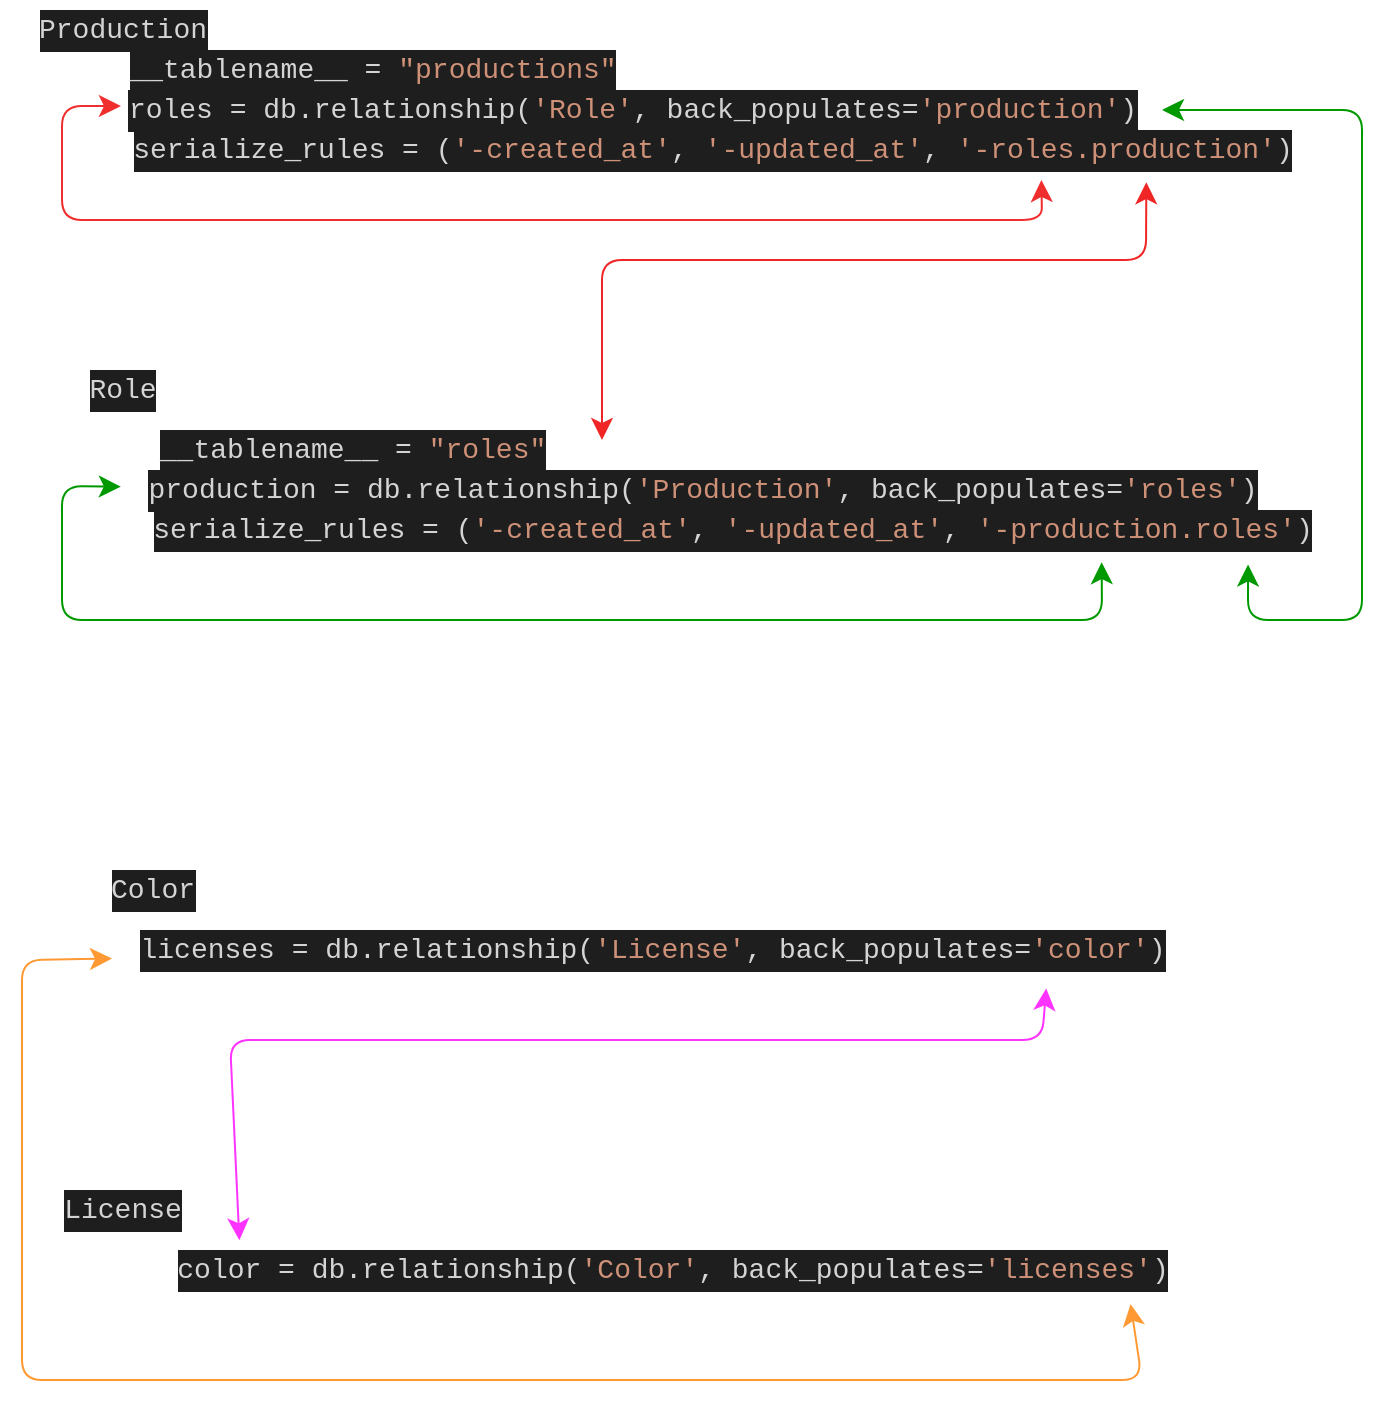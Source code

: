<mxfile>
    <diagram id="717gpFTgK5XZCm_36bYe" name="Page-1">
        <mxGraphModel dx="721" dy="362" grid="1" gridSize="10" guides="1" tooltips="1" connect="1" arrows="1" fold="1" page="1" pageScale="1" pageWidth="850" pageHeight="1100" math="0" shadow="0">
            <root>
                <mxCell id="0"/>
                <mxCell id="1" parent="0"/>
                <mxCell id="2" value="&lt;div style=&quot;color: rgb(212, 212, 212); background-color: rgb(30, 30, 30); font-family: Menlo, Monaco, &amp;quot;Courier New&amp;quot;, monospace; font-size: 14px; line-height: 21px;&quot;&gt;serialize_rules = (&lt;span style=&quot;color: #ce9178;&quot;&gt;'-created_at'&lt;/span&gt;, &lt;span style=&quot;color: #ce9178;&quot;&gt;'-updated_at'&lt;/span&gt;, &lt;span style=&quot;color: #ce9178;&quot;&gt;'-roles.production'&lt;/span&gt;)&lt;/div&gt;" style="text;html=1;align=center;verticalAlign=middle;resizable=0;points=[];autosize=1;strokeColor=none;fillColor=none;" parent="1" vertex="1">
                    <mxGeometry x="110" y="140" width="610" height="30" as="geometry"/>
                </mxCell>
                <mxCell id="3" value="&lt;div style=&quot;color: rgb(212, 212, 212); background-color: rgb(30, 30, 30); font-family: Menlo, Monaco, &amp;quot;Courier New&amp;quot;, monospace; font-size: 14px; line-height: 21px;&quot;&gt;serialize_rules = (&lt;span style=&quot;color: #ce9178;&quot;&gt;'-created_at'&lt;/span&gt;, &lt;span style=&quot;color: #ce9178;&quot;&gt;'-updated_at'&lt;/span&gt;, &lt;span style=&quot;color: #ce9178;&quot;&gt;'-production.roles'&lt;/span&gt;)&lt;/div&gt;" style="text;html=1;align=center;verticalAlign=middle;resizable=0;points=[];autosize=1;strokeColor=none;fillColor=none;" parent="1" vertex="1">
                    <mxGeometry x="120" y="330" width="610" height="30" as="geometry"/>
                </mxCell>
                <mxCell id="4" value="&lt;div style=&quot;color: rgb(212, 212, 212); background-color: rgb(30, 30, 30); font-family: Menlo, Monaco, &amp;quot;Courier New&amp;quot;, monospace; font-size: 14px; line-height: 21px;&quot;&gt;Production&lt;/div&gt;" style="text;html=1;align=center;verticalAlign=middle;resizable=0;points=[];autosize=1;strokeColor=none;fillColor=none;" parent="1" vertex="1">
                    <mxGeometry x="65" y="80" width="110" height="30" as="geometry"/>
                </mxCell>
                <mxCell id="5" value="&lt;div style=&quot;color: rgb(212, 212, 212); background-color: rgb(30, 30, 30); font-family: Menlo, Monaco, &amp;quot;Courier New&amp;quot;, monospace; font-size: 14px; line-height: 21px;&quot;&gt;&lt;div&gt;    roles = db.relationship(&lt;span style=&quot;color: #ce9178;&quot;&gt;'Role'&lt;/span&gt;, back_populates=&lt;span style=&quot;color: #ce9178;&quot;&gt;'production'&lt;/span&gt;)&lt;/div&gt;&lt;div&gt;&lt;/div&gt;&lt;/div&gt;" style="text;html=1;align=center;verticalAlign=middle;resizable=0;points=[];autosize=1;strokeColor=none;fillColor=none;" parent="1" vertex="1">
                    <mxGeometry x="110" y="120" width="530" height="30" as="geometry"/>
                </mxCell>
                <mxCell id="6" value="&lt;div style=&quot;color: rgb(212, 212, 212); background-color: rgb(30, 30, 30); font-family: Menlo, Monaco, &amp;quot;Courier New&amp;quot;, monospace; font-size: 14px; line-height: 21px;&quot;&gt;Role&lt;/div&gt;" style="text;html=1;align=center;verticalAlign=middle;resizable=0;points=[];autosize=1;strokeColor=none;fillColor=none;" parent="1" vertex="1">
                    <mxGeometry x="90" y="260" width="60" height="30" as="geometry"/>
                </mxCell>
                <mxCell id="7" value="&lt;div style=&quot;color: rgb(212, 212, 212); background-color: rgb(30, 30, 30); font-family: Menlo, Monaco, &amp;quot;Courier New&amp;quot;, monospace; font-size: 14px; line-height: 21px;&quot;&gt;&lt;div&gt;    production = db.relationship(&lt;span style=&quot;color: #ce9178;&quot;&gt;'Production'&lt;/span&gt;, back_populates=&lt;span style=&quot;color: #ce9178;&quot;&gt;'roles'&lt;/span&gt;)&lt;/div&gt;&lt;/div&gt;" style="text;html=1;align=center;verticalAlign=middle;resizable=0;points=[];autosize=1;strokeColor=none;fillColor=none;" parent="1" vertex="1">
                    <mxGeometry x="120" y="310" width="580" height="30" as="geometry"/>
                </mxCell>
                <mxCell id="8" value="&lt;div style=&quot;color: rgb(212, 212, 212); background-color: rgb(30, 30, 30); font-family: Menlo, Monaco, &amp;quot;Courier New&amp;quot;, monospace; font-size: 14px; line-height: 21px;&quot;&gt;&lt;div&gt;    __tablename__ = &lt;span style=&quot;color: #ce9178;&quot;&gt;&quot;productions&quot;&lt;/span&gt;&lt;/div&gt;&lt;/div&gt;" style="text;html=1;align=center;verticalAlign=middle;resizable=0;points=[];autosize=1;strokeColor=none;fillColor=none;" parent="1" vertex="1">
                    <mxGeometry x="110" y="100" width="270" height="30" as="geometry"/>
                </mxCell>
                <mxCell id="9" value="&lt;div style=&quot;color: rgb(212, 212, 212); background-color: rgb(30, 30, 30); font-family: Menlo, Monaco, &amp;quot;Courier New&amp;quot;, monospace; font-size: 14px; line-height: 21px;&quot;&gt;&lt;div&gt;    __tablename__ = &lt;span style=&quot;color: #ce9178;&quot;&gt;&quot;roles&quot;&lt;/span&gt;&lt;/div&gt;&lt;/div&gt;" style="text;html=1;align=center;verticalAlign=middle;resizable=0;points=[];autosize=1;strokeColor=none;fillColor=none;" parent="1" vertex="1">
                    <mxGeometry x="125" y="290" width="220" height="30" as="geometry"/>
                </mxCell>
                <mxCell id="12" value="" style="edgeStyle=none;orthogonalLoop=1;jettySize=auto;html=1;endArrow=classic;startArrow=classic;endSize=8;startSize=8;exitX=0.856;exitY=1.037;exitDx=0;exitDy=0;exitPerimeter=0;strokeColor=#F02626;" parent="1" source="2" edge="1">
                    <mxGeometry width="100" relative="1" as="geometry">
                        <mxPoint x="580" y="190" as="sourcePoint"/>
                        <mxPoint x="360" y="300" as="targetPoint"/>
                        <Array as="points">
                            <mxPoint x="632" y="210"/>
                            <mxPoint x="360" y="210"/>
                        </Array>
                    </mxGeometry>
                </mxCell>
                <mxCell id="14" value="" style="edgeStyle=none;orthogonalLoop=1;jettySize=auto;html=1;endArrow=classic;startArrow=classic;endSize=8;startSize=8;entryX=0.77;entryY=1;entryDx=0;entryDy=0;entryPerimeter=0;exitX=0.035;exitY=1.102;exitDx=0;exitDy=0;exitPerimeter=0;fillColor=#1D0707;strokeColor=#F02E2E;" parent="1" source="8" target="2" edge="1">
                    <mxGeometry width="100" relative="1" as="geometry">
                        <mxPoint x="100" y="180" as="sourcePoint"/>
                        <mxPoint x="620" y="180" as="targetPoint"/>
                        <Array as="points">
                            <mxPoint x="90" y="133"/>
                            <mxPoint x="90" y="190"/>
                            <mxPoint x="580" y="190"/>
                        </Array>
                    </mxGeometry>
                </mxCell>
                <mxCell id="15" value="" style="edgeStyle=none;orthogonalLoop=1;jettySize=auto;html=1;endArrow=classic;startArrow=classic;endSize=8;startSize=8;entryX=0.803;entryY=1.037;entryDx=0;entryDy=0;entryPerimeter=0;exitX=-0.001;exitY=0.444;exitDx=0;exitDy=0;exitPerimeter=0;strokeColor=#009900;" parent="1" source="7" target="3" edge="1">
                    <mxGeometry width="100" relative="1" as="geometry">
                        <mxPoint x="80" y="370" as="sourcePoint"/>
                        <mxPoint x="640" y="370" as="targetPoint"/>
                        <Array as="points">
                            <mxPoint x="90" y="323"/>
                            <mxPoint x="90" y="390"/>
                            <mxPoint x="610" y="390"/>
                        </Array>
                    </mxGeometry>
                </mxCell>
                <mxCell id="16" value="" style="edgeStyle=none;orthogonalLoop=1;jettySize=auto;html=1;endArrow=classic;startArrow=classic;endSize=8;startSize=8;exitX=0.923;exitY=1.074;exitDx=0;exitDy=0;exitPerimeter=0;strokeColor=#009900;" parent="1" source="3" target="5" edge="1">
                    <mxGeometry width="100" relative="1" as="geometry">
                        <mxPoint x="630" y="390" as="sourcePoint"/>
                        <mxPoint x="760" y="140" as="targetPoint"/>
                        <Array as="points">
                            <mxPoint x="683" y="390"/>
                            <mxPoint x="740" y="390"/>
                            <mxPoint x="740" y="135"/>
                        </Array>
                    </mxGeometry>
                </mxCell>
                <mxCell id="17" value="&lt;div style=&quot;color: rgb(212, 212, 212); background-color: rgb(30, 30, 30); font-family: Menlo, Monaco, &amp;quot;Courier New&amp;quot;, monospace; font-size: 14px; line-height: 21px;&quot;&gt;Color&lt;/div&gt;" style="text;html=1;align=center;verticalAlign=middle;resizable=0;points=[];autosize=1;strokeColor=none;fillColor=none;" parent="1" vertex="1">
                    <mxGeometry x="100" y="510" width="70" height="30" as="geometry"/>
                </mxCell>
                <mxCell id="18" value="&lt;div style=&quot;color: rgb(212, 212, 212); background-color: rgb(30, 30, 30); font-family: Menlo, Monaco, &amp;quot;Courier New&amp;quot;, monospace; font-size: 14px; line-height: 21px;&quot;&gt;License&lt;/div&gt;" style="text;html=1;align=center;verticalAlign=middle;resizable=0;points=[];autosize=1;strokeColor=none;fillColor=none;" parent="1" vertex="1">
                    <mxGeometry x="80" y="670" width="80" height="30" as="geometry"/>
                </mxCell>
                <mxCell id="19" value="&lt;div style=&quot;color: rgb(212, 212, 212); background-color: rgb(30, 30, 30); font-family: Menlo, Monaco, &amp;quot;Courier New&amp;quot;, monospace; font-size: 14px; line-height: 21px;&quot;&gt;licenses = db.relationship(&lt;span style=&quot;color: #ce9178;&quot;&gt;'License'&lt;/span&gt;, back_populates=&lt;span style=&quot;color: #ce9178;&quot;&gt;'color'&lt;/span&gt;)&lt;/div&gt;" style="text;html=1;align=center;verticalAlign=middle;resizable=0;points=[];autosize=1;strokeColor=none;fillColor=none;" parent="1" vertex="1">
                    <mxGeometry x="115" y="540" width="540" height="30" as="geometry"/>
                </mxCell>
                <mxCell id="20" value="&lt;div style=&quot;color: rgb(212, 212, 212); background-color: rgb(30, 30, 30); font-family: Menlo, Monaco, &amp;quot;Courier New&amp;quot;, monospace; font-size: 14px; line-height: 21px;&quot;&gt;&lt;div&gt;    color = db.relationship(&lt;span style=&quot;color: #ce9178;&quot;&gt;'Color'&lt;/span&gt;, back_populates=&lt;span style=&quot;color: #ce9178;&quot;&gt;'licenses&lt;/span&gt;&lt;span style=&quot;color: rgb(206, 145, 120);&quot;&gt;'&lt;/span&gt;)&lt;/div&gt;&lt;/div&gt;" style="text;html=1;align=center;verticalAlign=middle;resizable=0;points=[];autosize=1;strokeColor=none;fillColor=none;" parent="1" vertex="1">
                    <mxGeometry x="135" y="700" width="520" height="30" as="geometry"/>
                </mxCell>
                <mxCell id="21" value="" style="edgeStyle=none;orthogonalLoop=1;jettySize=auto;html=1;endArrow=classic;startArrow=classic;endSize=8;startSize=8;strokeColor=#FF33FF;fillColor=#1D0707;entryX=0.865;entryY=1.141;entryDx=0;entryDy=0;entryPerimeter=0;exitX=0.084;exitY=0.004;exitDx=0;exitDy=0;exitPerimeter=0;" parent="1" source="20" target="19" edge="1">
                    <mxGeometry width="100" relative="1" as="geometry">
                        <mxPoint x="290" y="580" as="sourcePoint"/>
                        <mxPoint x="390" y="580" as="targetPoint"/>
                        <Array as="points">
                            <mxPoint x="174" y="600"/>
                            <mxPoint x="580" y="600"/>
                        </Array>
                    </mxGeometry>
                </mxCell>
                <mxCell id="23" value="" style="edgeStyle=none;orthogonalLoop=1;jettySize=auto;html=1;endArrow=classic;startArrow=classic;endSize=8;startSize=8;strokeColor=#FF9933;fillColor=#1D0707;exitX=0.941;exitY=1.067;exitDx=0;exitDy=0;exitPerimeter=0;" parent="1" source="20" target="19" edge="1">
                    <mxGeometry width="100" relative="1" as="geometry">
                        <mxPoint x="600" y="740" as="sourcePoint"/>
                        <mxPoint x="100" y="560" as="targetPoint"/>
                        <Array as="points">
                            <mxPoint x="630" y="770"/>
                            <mxPoint x="70" y="770"/>
                            <mxPoint x="70" y="560"/>
                        </Array>
                    </mxGeometry>
                </mxCell>
            </root>
        </mxGraphModel>
    </diagram>
    <diagram id="E-ukofZonBqx2N8wzAd3" name="association proxy">
        <mxGraphModel dx="954" dy="697" grid="1" gridSize="10" guides="1" tooltips="1" connect="1" arrows="1" fold="1" page="1" pageScale="1" pageWidth="850" pageHeight="1100" math="0" shadow="0">
            <root>
                <mxCell id="0"/>
                <mxCell id="1" parent="0"/>
                <mxCell id="MhJXe_zilQZ3dutRvV10-19" value="" style="whiteSpace=wrap;html=1;fillColor=#1A1A1A;strokeColor=none;" vertex="1" parent="1">
                    <mxGeometry x="182.5" y="185" width="637.5" height="125" as="geometry"/>
                </mxCell>
                <mxCell id="MhJXe_zilQZ3dutRvV10-17" value="" style="whiteSpace=wrap;html=1;fillColor=#330000;strokeColor=none;" vertex="1" parent="1">
                    <mxGeometry x="187.5" y="350" width="542.5" height="160" as="geometry"/>
                </mxCell>
                <mxCell id="MhJXe_zilQZ3dutRvV10-16" value="" style="whiteSpace=wrap;html=1;fillColor=#1A3300;strokeColor=none;" vertex="1" parent="1">
                    <mxGeometry x="190" y="40" width="560" height="120" as="geometry"/>
                </mxCell>
                <mxCell id="MhJXe_zilQZ3dutRvV10-1" value="&lt;div style=&quot;color: rgb(212, 212, 212); background-color: rgb(30, 30, 30); font-family: Menlo, Monaco, &amp;quot;Courier New&amp;quot;, monospace; font-size: 14px; line-height: 21px;&quot;&gt;Production&lt;/div&gt;" style="text;html=1;align=center;verticalAlign=middle;resizable=0;points=[];autosize=1;strokeColor=none;fillColor=none;" vertex="1" parent="1">
                    <mxGeometry x="187.5" y="50" width="110" height="30" as="geometry"/>
                </mxCell>
                <mxCell id="MhJXe_zilQZ3dutRvV10-2" value="&lt;div style=&quot;color: rgb(212, 212, 212); background-color: rgb(30, 30, 30); font-family: Menlo, Monaco, &amp;quot;Courier New&amp;quot;, monospace; font-size: 14px; line-height: 21px;&quot;&gt;Role&lt;/div&gt;" style="text;html=1;align=center;verticalAlign=middle;resizable=0;points=[];autosize=1;strokeColor=none;fillColor=none;" vertex="1" parent="1">
                    <mxGeometry x="187.5" y="200" width="60" height="30" as="geometry"/>
                </mxCell>
                <mxCell id="MhJXe_zilQZ3dutRvV10-3" value="&lt;div style=&quot;color: rgb(212, 212, 212); background-color: rgb(30, 30, 30); font-family: Menlo, Monaco, &amp;quot;Courier New&amp;quot;, monospace; font-size: 14px; line-height: 21px;&quot;&gt;roles = db.relationship(&lt;span style=&quot;color: #ce9178;&quot;&gt;'Role'&lt;/span&gt;, back_populates=&lt;span style=&quot;color: #ce9178;&quot;&gt;'production'&lt;/span&gt;)&lt;/div&gt;" style="text;html=1;align=center;verticalAlign=middle;resizable=0;points=[];autosize=1;strokeColor=none;fillColor=none;" vertex="1" parent="1">
                    <mxGeometry x="227.5" y="70" width="530" height="30" as="geometry"/>
                </mxCell>
                <mxCell id="MhJXe_zilQZ3dutRvV10-4" value="&lt;div style=&quot;color: rgb(212, 212, 212); background-color: rgb(30, 30, 30); font-family: Menlo, Monaco, &amp;quot;Courier New&amp;quot;, monospace; font-size: 14px; line-height: 21px;&quot;&gt;&lt;div&gt;    production = db.relationship(&lt;span style=&quot;color: #ce9178;&quot;&gt;'Production'&lt;/span&gt;, back_populates=&lt;span style=&quot;color: #ce9178;&quot;&gt;'roles'&lt;/span&gt;)&lt;/div&gt;&lt;/div&gt;" style="text;html=1;align=center;verticalAlign=middle;resizable=0;points=[];autosize=1;strokeColor=none;fillColor=none;" vertex="1" parent="1">
                    <mxGeometry x="222.5" y="260" width="580" height="30" as="geometry"/>
                </mxCell>
                <mxCell id="MhJXe_zilQZ3dutRvV10-7" value="&lt;div style=&quot;color: rgb(212, 212, 212); background-color: rgb(30, 30, 30); font-family: Menlo, Monaco, &amp;quot;Courier New&amp;quot;, monospace; font-size: 14px; line-height: 21px;&quot;&gt;Actor&lt;/div&gt;" style="text;html=1;align=center;verticalAlign=middle;resizable=0;points=[];autosize=1;strokeColor=none;fillColor=none;" vertex="1" parent="1">
                    <mxGeometry x="187.5" y="350" width="70" height="30" as="geometry"/>
                </mxCell>
                <mxCell id="MhJXe_zilQZ3dutRvV10-8" value="&lt;div style=&quot;color: rgb(212, 212, 212); background-color: rgb(30, 30, 30); font-family: Menlo, Monaco, &amp;quot;Courier New&amp;quot;, monospace; font-size: 14px; line-height: 21px;&quot;&gt;&lt;div&gt;    roles = db.relationship(&lt;span style=&quot;color: #ce9178;&quot;&gt;'Role'&lt;/span&gt;, back_populates=&lt;span style=&quot;color: #ce9178;&quot;&gt;'actor'&lt;/span&gt;)&lt;/div&gt;&lt;div&gt;&lt;/div&gt;&lt;/div&gt;" style="text;html=1;align=center;verticalAlign=middle;resizable=0;points=[];autosize=1;strokeColor=none;fillColor=none;" vertex="1" parent="1">
                    <mxGeometry x="222.5" y="380" width="490" height="30" as="geometry"/>
                </mxCell>
                <mxCell id="MhJXe_zilQZ3dutRvV10-9" value="&lt;div style=&quot;color: rgb(212, 212, 212); background-color: rgb(30, 30, 30); font-family: Menlo, Monaco, &amp;quot;Courier New&amp;quot;, monospace; font-size: 14px; line-height: 21px;&quot;&gt;&lt;div&gt;    productions = association_proxy(&lt;span style=&quot;color: #ce9178;&quot;&gt;'roles'&lt;/span&gt;, &lt;span style=&quot;color: #ce9178;&quot;&gt;'production'&lt;/span&gt;)&lt;/div&gt;&lt;/div&gt;" style="text;html=1;align=center;verticalAlign=middle;resizable=0;points=[];autosize=1;strokeColor=none;fillColor=none;" vertex="1" parent="1">
                    <mxGeometry x="220" y="460" width="480" height="30" as="geometry"/>
                </mxCell>
                <mxCell id="MhJXe_zilQZ3dutRvV10-10" value="&lt;div style=&quot;color: rgb(212, 212, 212); background-color: rgb(30, 30, 30); font-family: Menlo, Monaco, &amp;quot;Courier New&amp;quot;, monospace; font-size: 14px; line-height: 21px;&quot;&gt;&lt;div&gt;    actors = association_proxy(&lt;span style=&quot;color: #ce9178;&quot;&gt;'roles'&lt;/span&gt;, &lt;span style=&quot;color: #ce9178;&quot;&gt;'actor'&lt;/span&gt;)&lt;/div&gt;&lt;div&gt;&lt;/div&gt;&lt;/div&gt;" style="text;html=1;align=center;verticalAlign=middle;resizable=0;points=[];autosize=1;strokeColor=none;fillColor=none;" vertex="1" parent="1">
                    <mxGeometry x="230" y="120" width="390" height="30" as="geometry"/>
                </mxCell>
                <mxCell id="MhJXe_zilQZ3dutRvV10-11" value="&lt;div style=&quot;color: rgb(212, 212, 212); background-color: rgb(30, 30, 30); font-family: Menlo, Monaco, &amp;quot;Courier New&amp;quot;, monospace; font-size: 14px; line-height: 21px;&quot;&gt;&lt;div&gt;    actor = db.relationship(&lt;span style=&quot;color: #ce9178;&quot;&gt;'Actor'&lt;/span&gt;, back_populates=&lt;span style=&quot;color: #ce9178;&quot;&gt;'roles'&lt;/span&gt;)&lt;/div&gt;&lt;/div&gt;" style="text;html=1;align=center;verticalAlign=middle;resizable=0;points=[];autosize=1;strokeColor=none;fillColor=none;" vertex="1" parent="1">
                    <mxGeometry x="222.5" y="230" width="500" height="30" as="geometry"/>
                </mxCell>
                <mxCell id="MhJXe_zilQZ3dutRvV10-12" value="" style="edgeStyle=none;orthogonalLoop=1;jettySize=auto;html=1;endArrow=classic;startArrow=classic;endSize=8;startSize=8;entryX=0.65;entryY=0.05;entryDx=0;entryDy=0;entryPerimeter=0;exitX=0.055;exitY=1.083;exitDx=0;exitDy=0;exitPerimeter=0;strokeColor=#F02222;" edge="1" parent="1" source="MhJXe_zilQZ3dutRvV10-8" target="MhJXe_zilQZ3dutRvV10-9">
                    <mxGeometry width="100" relative="1" as="geometry">
                        <mxPoint x="250" y="430" as="sourcePoint"/>
                        <mxPoint x="600" y="430" as="targetPoint"/>
                        <Array as="points">
                            <mxPoint x="250" y="440"/>
                            <mxPoint x="530" y="440"/>
                        </Array>
                    </mxGeometry>
                </mxCell>
                <mxCell id="MhJXe_zilQZ3dutRvV10-13" value="" style="edgeStyle=none;orthogonalLoop=1;jettySize=auto;html=1;endArrow=classic;startArrow=classic;endSize=8;startSize=8;exitX=-0.006;exitY=0.583;exitDx=0;exitDy=0;exitPerimeter=0;strokeColor=#FF0000;" edge="1" parent="1" source="MhJXe_zilQZ3dutRvV10-4">
                    <mxGeometry width="100" relative="1" as="geometry">
                        <mxPoint x="230" y="310" as="sourcePoint"/>
                        <mxPoint x="230" y="398" as="targetPoint"/>
                        <Array as="points">
                            <mxPoint x="160" y="277"/>
                            <mxPoint x="160" y="398"/>
                        </Array>
                    </mxGeometry>
                </mxCell>
                <mxCell id="MhJXe_zilQZ3dutRvV10-14" value="" style="edgeStyle=none;orthogonalLoop=1;jettySize=auto;html=1;endArrow=classic;startArrow=classic;endSize=8;startSize=8;strokeColor=#009900;exitX=0.041;exitY=1.006;exitDx=0;exitDy=0;exitPerimeter=0;entryX=0.667;entryY=0;entryDx=0;entryDy=0;entryPerimeter=0;" edge="1" parent="1" source="MhJXe_zilQZ3dutRvV10-3">
                    <mxGeometry width="100" relative="1" as="geometry">
                        <mxPoint x="187.5" y="230" as="sourcePoint"/>
                        <mxPoint x="497.63" y="120" as="targetPoint"/>
                        <Array as="points">
                            <mxPoint x="250" y="110"/>
                            <mxPoint x="250" y="120"/>
                            <mxPoint x="257.5" y="120"/>
                            <mxPoint x="347.5" y="120"/>
                            <mxPoint x="347.5" y="100"/>
                            <mxPoint x="497.5" y="100"/>
                        </Array>
                    </mxGeometry>
                </mxCell>
                <mxCell id="MhJXe_zilQZ3dutRvV10-21" value="" style="edgeStyle=none;orthogonalLoop=1;jettySize=auto;html=1;endArrow=classic;startArrow=classic;endSize=8;startSize=8;strokeColor=#009900;exitX=0.082;exitY=-0.067;exitDx=0;exitDy=0;exitPerimeter=0;entryX=0.899;entryY=0.961;entryDx=0;entryDy=0;entryPerimeter=0;" edge="1" parent="1" source="MhJXe_zilQZ3dutRvV10-11" target="MhJXe_zilQZ3dutRvV10-10">
                    <mxGeometry width="100" relative="1" as="geometry">
                        <mxPoint x="240" y="170" as="sourcePoint"/>
                        <mxPoint x="340" y="170" as="targetPoint"/>
                        <Array as="points">
                            <mxPoint x="270" y="200"/>
                            <mxPoint x="580" y="200"/>
                        </Array>
                    </mxGeometry>
                </mxCell>
            </root>
        </mxGraphModel>
    </diagram>
</mxfile>